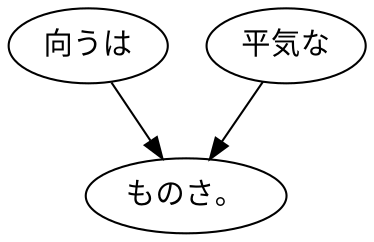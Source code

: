 digraph graph5365 {
	node0 [label="向うは"];
	node1 [label="平気な"];
	node2 [label="ものさ。"];
	node0 -> node2;
	node1 -> node2;
}
